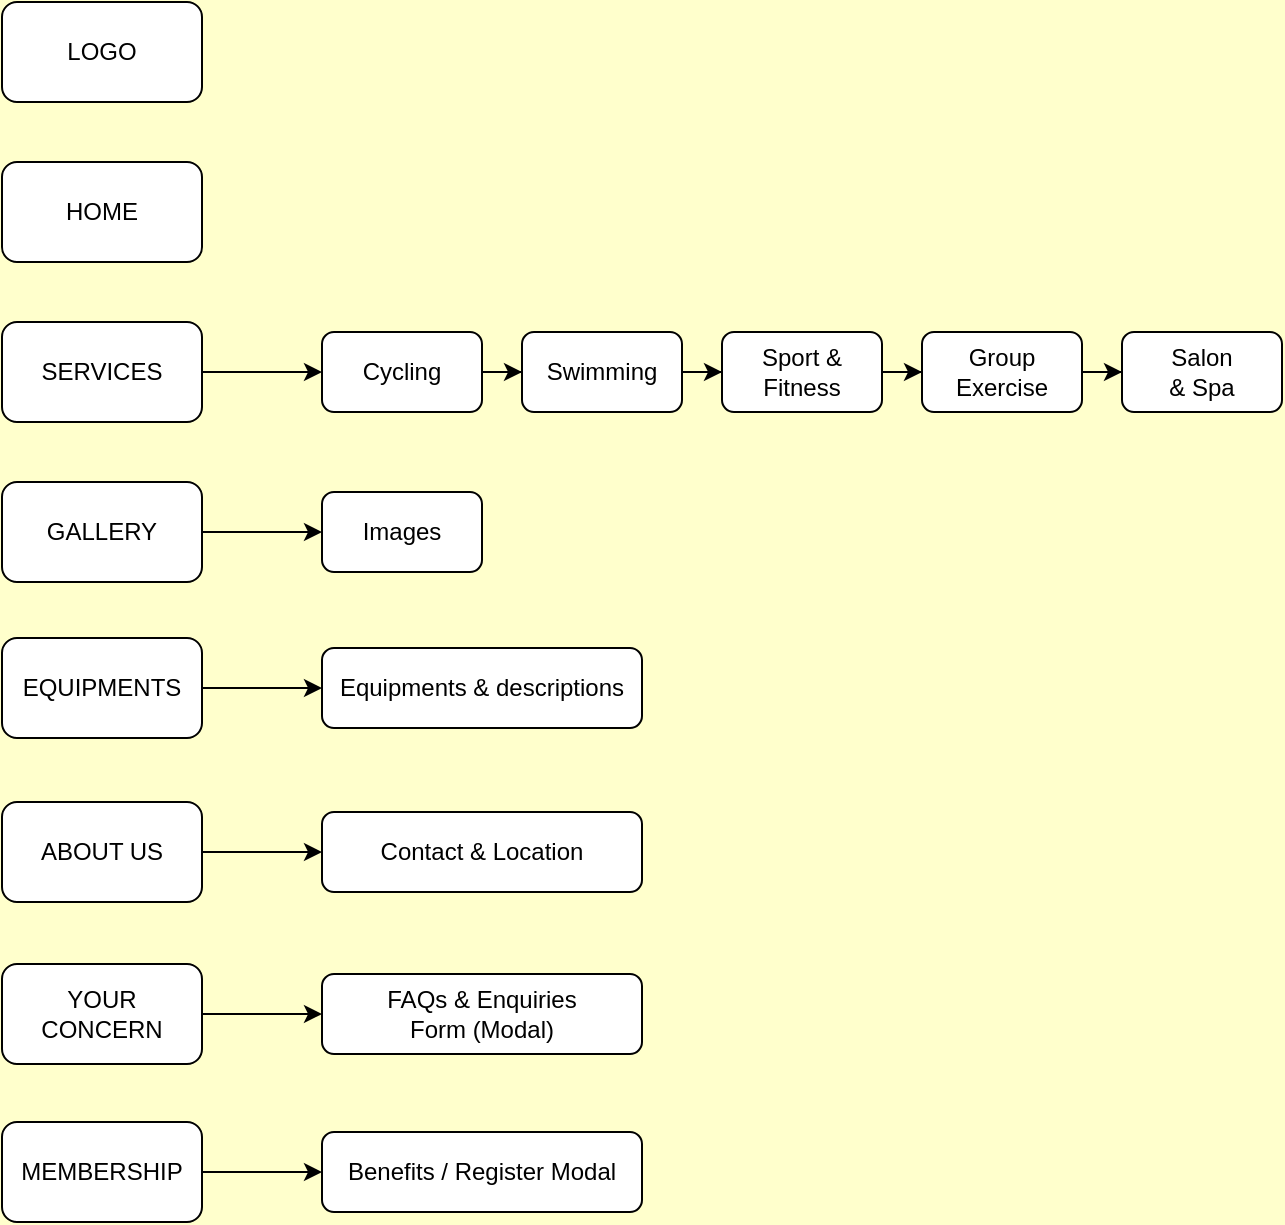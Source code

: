 <mxfile version="15.4.0" type="device"><diagram id="6Kpwpd-Z84GTLcVoU7fH" name="Page-1"><mxGraphModel dx="1086" dy="806" grid="0" gridSize="10" guides="1" tooltips="1" connect="1" arrows="1" fold="1" page="1" pageScale="1" pageWidth="850" pageHeight="1100" background="#FFFFCC" math="0" shadow="0"><root><mxCell id="0"/><mxCell id="1" parent="0"/><mxCell id="_z7-3REoXevwQrJG_ldb-1" value="LOGO" style="rounded=1;whiteSpace=wrap;html=1;" parent="1" vertex="1"><mxGeometry x="40" y="40" width="100" height="50" as="geometry"/></mxCell><mxCell id="_z7-3REoXevwQrJG_ldb-2" value="HOME" style="rounded=1;whiteSpace=wrap;html=1;" parent="1" vertex="1"><mxGeometry x="40" y="120" width="100" height="50" as="geometry"/></mxCell><mxCell id="_z7-3REoXevwQrJG_ldb-15" value="" style="edgeStyle=orthogonalEdgeStyle;rounded=0;orthogonalLoop=1;jettySize=auto;html=1;" parent="1" source="_z7-3REoXevwQrJG_ldb-3" target="_z7-3REoXevwQrJG_ldb-8" edge="1"><mxGeometry relative="1" as="geometry"/></mxCell><mxCell id="_z7-3REoXevwQrJG_ldb-3" value="SERVICES" style="rounded=1;whiteSpace=wrap;html=1;" parent="1" vertex="1"><mxGeometry x="40" y="200" width="100" height="50" as="geometry"/></mxCell><mxCell id="_z7-3REoXevwQrJG_ldb-14" value="" style="edgeStyle=orthogonalEdgeStyle;rounded=0;orthogonalLoop=1;jettySize=auto;html=1;" parent="1" source="_z7-3REoXevwQrJG_ldb-4" edge="1"><mxGeometry relative="1" as="geometry"><mxPoint x="200" y="305" as="targetPoint"/></mxGeometry></mxCell><mxCell id="_z7-3REoXevwQrJG_ldb-4" value="GALLERY" style="rounded=1;whiteSpace=wrap;html=1;" parent="1" vertex="1"><mxGeometry x="40" y="280" width="100" height="50" as="geometry"/></mxCell><mxCell id="_z7-3REoXevwQrJG_ldb-28" value="" style="edgeStyle=orthogonalEdgeStyle;rounded=0;orthogonalLoop=1;jettySize=auto;html=1;" parent="1" source="_z7-3REoXevwQrJG_ldb-5" target="_z7-3REoXevwQrJG_ldb-27" edge="1"><mxGeometry relative="1" as="geometry"/></mxCell><mxCell id="_z7-3REoXevwQrJG_ldb-5" value="YOUR CONCERN" style="rounded=1;whiteSpace=wrap;html=1;" parent="1" vertex="1"><mxGeometry x="40" y="521" width="100" height="50" as="geometry"/></mxCell><mxCell id="_z7-3REoXevwQrJG_ldb-31" value="" style="edgeStyle=orthogonalEdgeStyle;rounded=0;orthogonalLoop=1;jettySize=auto;html=1;" parent="1" source="_z7-3REoXevwQrJG_ldb-6" target="_z7-3REoXevwQrJG_ldb-30" edge="1"><mxGeometry relative="1" as="geometry"/></mxCell><mxCell id="_z7-3REoXevwQrJG_ldb-6" value="ABOUT US" style="rounded=1;whiteSpace=wrap;html=1;" parent="1" vertex="1"><mxGeometry x="40" y="440" width="100" height="50" as="geometry"/></mxCell><mxCell id="_z7-3REoXevwQrJG_ldb-36" value="" style="edgeStyle=orthogonalEdgeStyle;rounded=0;orthogonalLoop=1;jettySize=auto;html=1;" parent="1" source="_z7-3REoXevwQrJG_ldb-7" target="_z7-3REoXevwQrJG_ldb-34" edge="1"><mxGeometry relative="1" as="geometry"/></mxCell><mxCell id="_z7-3REoXevwQrJG_ldb-7" value="MEMBERSHIP" style="rounded=1;whiteSpace=wrap;html=1;" parent="1" vertex="1"><mxGeometry x="40" y="600" width="100" height="50" as="geometry"/></mxCell><mxCell id="_z7-3REoXevwQrJG_ldb-16" value="" style="edgeStyle=orthogonalEdgeStyle;rounded=0;orthogonalLoop=1;jettySize=auto;html=1;" parent="1" source="_z7-3REoXevwQrJG_ldb-8" target="_z7-3REoXevwQrJG_ldb-9" edge="1"><mxGeometry relative="1" as="geometry"/></mxCell><mxCell id="_z7-3REoXevwQrJG_ldb-8" value="Cycling" style="rounded=1;whiteSpace=wrap;html=1;" parent="1" vertex="1"><mxGeometry x="200" y="205" width="80" height="40" as="geometry"/></mxCell><mxCell id="_z7-3REoXevwQrJG_ldb-17" value="" style="edgeStyle=orthogonalEdgeStyle;rounded=0;orthogonalLoop=1;jettySize=auto;html=1;" parent="1" source="_z7-3REoXevwQrJG_ldb-9" target="_z7-3REoXevwQrJG_ldb-10" edge="1"><mxGeometry relative="1" as="geometry"/></mxCell><mxCell id="_z7-3REoXevwQrJG_ldb-9" value="Swimming" style="rounded=1;whiteSpace=wrap;html=1;" parent="1" vertex="1"><mxGeometry x="300" y="205" width="80" height="40" as="geometry"/></mxCell><mxCell id="_z7-3REoXevwQrJG_ldb-18" value="" style="edgeStyle=orthogonalEdgeStyle;rounded=0;orthogonalLoop=1;jettySize=auto;html=1;" parent="1" source="_z7-3REoXevwQrJG_ldb-10" target="_z7-3REoXevwQrJG_ldb-11" edge="1"><mxGeometry relative="1" as="geometry"/></mxCell><mxCell id="_z7-3REoXevwQrJG_ldb-10" value="Sport &amp;amp;&lt;br&gt;Fitness" style="rounded=1;whiteSpace=wrap;html=1;" parent="1" vertex="1"><mxGeometry x="400" y="205" width="80" height="40" as="geometry"/></mxCell><mxCell id="_z7-3REoXevwQrJG_ldb-19" value="" style="edgeStyle=orthogonalEdgeStyle;rounded=0;orthogonalLoop=1;jettySize=auto;html=1;" parent="1" source="_z7-3REoXevwQrJG_ldb-11" target="_z7-3REoXevwQrJG_ldb-12" edge="1"><mxGeometry relative="1" as="geometry"/></mxCell><mxCell id="_z7-3REoXevwQrJG_ldb-11" value="Group&lt;br&gt;Exercise" style="rounded=1;whiteSpace=wrap;html=1;" parent="1" vertex="1"><mxGeometry x="500" y="205" width="80" height="40" as="geometry"/></mxCell><mxCell id="_z7-3REoXevwQrJG_ldb-12" value="Salon&lt;br&gt;&amp;amp; Spa" style="rounded=1;whiteSpace=wrap;html=1;" parent="1" vertex="1"><mxGeometry x="600" y="205" width="80" height="40" as="geometry"/></mxCell><mxCell id="_z7-3REoXevwQrJG_ldb-20" value="Images" style="rounded=1;whiteSpace=wrap;html=1;" parent="1" vertex="1"><mxGeometry x="200" y="285" width="80" height="40" as="geometry"/></mxCell><mxCell id="_z7-3REoXevwQrJG_ldb-27" value="FAQs &amp;amp; Enquiries &lt;br&gt;Form (Modal)" style="rounded=1;whiteSpace=wrap;html=1;" parent="1" vertex="1"><mxGeometry x="200" y="526" width="160" height="40" as="geometry"/></mxCell><mxCell id="_z7-3REoXevwQrJG_ldb-30" value="Contact &amp;amp; Location" style="rounded=1;whiteSpace=wrap;html=1;" parent="1" vertex="1"><mxGeometry x="200" y="445" width="160" height="40" as="geometry"/></mxCell><mxCell id="_z7-3REoXevwQrJG_ldb-35" value="" style="edgeStyle=orthogonalEdgeStyle;rounded=0;orthogonalLoop=1;jettySize=auto;html=1;" parent="1" source="_z7-3REoXevwQrJG_ldb-32" target="_z7-3REoXevwQrJG_ldb-33" edge="1"><mxGeometry relative="1" as="geometry"/></mxCell><mxCell id="_z7-3REoXevwQrJG_ldb-32" value="EQUIPMENTS" style="rounded=1;whiteSpace=wrap;html=1;" parent="1" vertex="1"><mxGeometry x="40" y="358" width="100" height="50" as="geometry"/></mxCell><mxCell id="_z7-3REoXevwQrJG_ldb-33" value="Equipments &amp;amp; descriptions" style="rounded=1;whiteSpace=wrap;html=1;" parent="1" vertex="1"><mxGeometry x="200" y="363" width="160" height="40" as="geometry"/></mxCell><mxCell id="_z7-3REoXevwQrJG_ldb-34" value="Benefits / Register Modal" style="rounded=1;whiteSpace=wrap;html=1;" parent="1" vertex="1"><mxGeometry x="200" y="605" width="160" height="40" as="geometry"/></mxCell></root></mxGraphModel></diagram></mxfile>